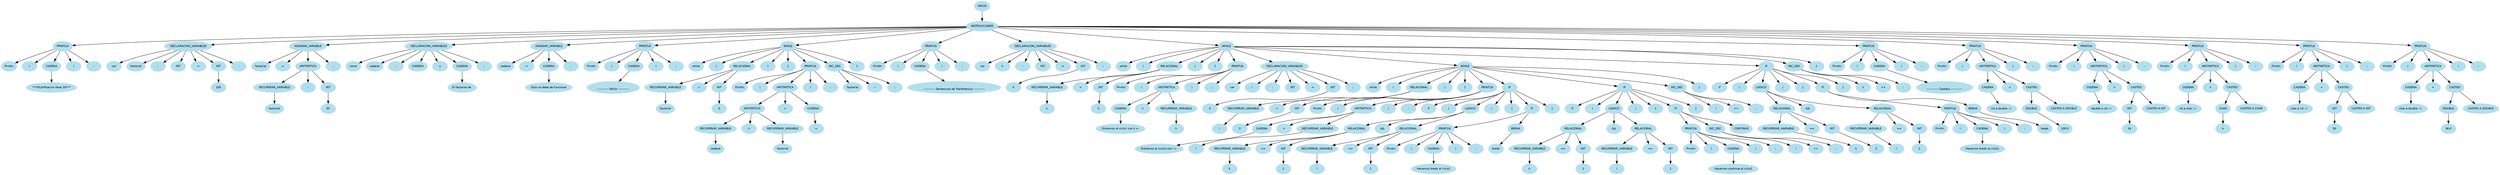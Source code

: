 digraph arbolAST{
node [shape=oval, style=filled, color=lightblue2, fontname=Helvetica, fontsize=10];
edge [fontname=Helvetica, fontsize=10];
n0[label="INICIO"];
n1[label="INSTRUCCIONES"];
n0 -> n1;
n2[label="PRINTLN"];
n1 -> n2;
n3[label="Println"];
n2 -> n3;
n4[label="("];
n2 -> n4;
n5[label="CADENA"];
n2 -> n5;
n6[label="***\t\tCalificacion Fase 1\t\t***"];
n5 -> n6;
n7[label=")"];
n2 -> n7;
n8[label=";"];
n2 -> n8;
n9[label="DECLARACION_VARIABLES"];
n1 -> n9;
n10[label="var"];
n9 -> n10;
n11[label="factorial"];
n9 -> n11;
n12[label=":"];
n9 -> n12;
n13[label="INT"];
n9 -> n13;
n14[label="="];
n9 -> n14;
n15[label="INT"];
n9 -> n15;
n16[label="100"];
n15 -> n16;
n17[label=";"];
n9 -> n17;
n18[label="ASIGNAR_VARIABLE"];
n1 -> n18;
n19[label="factorial"];
n18 -> n19;
n20[label="="];
n18 -> n20;
n21[label="ARITMETICA"];
n18 -> n21;
n22[label="RECUPERAR_VARIABLE"];
n21 -> n22;
n23[label="factorial"];
n22 -> n23;
n24[label="-"];
n21 -> n24;
n25[label="INT"];
n21 -> n25;
n26[label="93"];
n25 -> n26;
n27[label=";"];
n18 -> n27;
n28[label="DECLARACION_VARIABLES"];
n1 -> n28;
n29[label="const"];
n28 -> n29;
n30[label="cadena"];
n28 -> n30;
n31[label=":"];
n28 -> n31;
n32[label="CADENA"];
n28 -> n32;
n33[label="="];
n28 -> n33;
n34[label="CADENA"];
n28 -> n34;
n35[label="El factorial de "];
n34 -> n35;
n36[label=";"];
n28 -> n36;
n37[label="ASIGNAR_VARIABLE"];
n1 -> n37;
n38[label="cadena"];
n37 -> n38;
n39[label="="];
n37 -> n39;
n40[label="CADENA"];
n37 -> n40;
n41[label="Esto no debe de funcionar"];
n40 -> n41;
n42[label=";"];
n37 -> n42;
n43[label="PRINTLN"];
n1 -> n43;
n44[label="Println"];
n43 -> n44;
n45[label="("];
n43 -> n45;
n46[label="CADENA"];
n43 -> n46;
n47[label="\n----------- While -----------"];
n46 -> n47;
n48[label=")"];
n43 -> n48;
n49[label=";"];
n43 -> n49;
n50[label="WHILE"];
n1 -> n50;
n51[label="while"];
n50 -> n51;
n52[label="("];
n50 -> n52;
n53[label="RELACIONAL"];
n50 -> n53;
n54[label="RECUPERAR_VARIABLE"];
n53 -> n54;
n55[label="factorial"];
n54 -> n55;
n56[label=">"];
n53 -> n56;
n57[label="INT"];
n53 -> n57;
n58[label="0"];
n57 -> n58;
n59[label=")"];
n50 -> n59;
n60[label="{"];
n50 -> n60;
n61[label="PRINTLN"];
n50 -> n61;
n62[label="Println"];
n61 -> n62;
n63[label="("];
n61 -> n63;
n64[label="ARITMETICA"];
n61 -> n64;
n65[label="ARITMETICA"];
n64 -> n65;
n66[label="RECUPERAR_VARIABLE"];
n65 -> n66;
n67[label="cadena"];
n66 -> n67;
n68[label="+"];
n65 -> n68;
n69[label="RECUPERAR_VARIABLE"];
n65 -> n69;
n70[label="factorial"];
n69 -> n70;
n71[label="+"];
n64 -> n71;
n72[label="CADENA"];
n64 -> n72;
n73[label=" = "];
n72 -> n73;
n74[label=")"];
n61 -> n74;
n75[label=";"];
n61 -> n75;
n76[label="INC_DEC"];
n50 -> n76;
n77[label="factorial"];
n76 -> n77;
n78[label="--"];
n76 -> n78;
n79[label=";"];
n76 -> n79;
n80[label="}"];
n50 -> n80;
n81[label="PRINTLN"];
n1 -> n81;
n82[label="Println"];
n81 -> n82;
n83[label="("];
n81 -> n83;
n84[label="CADENA"];
n81 -> n84;
n85[label="\n----------- Sentencias de Tranferencia -----------"];
n84 -> n85;
n86[label=")"];
n81 -> n86;
n87[label=";"];
n81 -> n87;
n88[label="DECLARACION_VARIABLES"];
n1 -> n88;
n89[label="var"];
n88 -> n89;
n90[label="k"];
n88 -> n90;
n91[label=":"];
n88 -> n91;
n92[label="INT"];
n88 -> n92;
n93[label="="];
n88 -> n93;
n94[label="INT"];
n88 -> n94;
n95[label="0"];
n94 -> n95;
n96[label=";"];
n88 -> n96;
n97[label="WHILE"];
n1 -> n97;
n98[label="while"];
n97 -> n98;
n99[label="("];
n97 -> n99;
n100[label="RELACIONAL"];
n97 -> n100;
n101[label="RECUPERAR_VARIABLE"];
n100 -> n101;
n102[label="k"];
n101 -> n102;
n103[label="<"];
n100 -> n103;
n104[label="INT"];
n100 -> n104;
n105[label="3"];
n104 -> n105;
n106[label=")"];
n97 -> n106;
n107[label="{"];
n97 -> n107;
n108[label="PRINTLN"];
n97 -> n108;
n109[label="Println"];
n108 -> n109;
n110[label="("];
n108 -> n110;
n111[label="ARITMETICA"];
n108 -> n111;
n112[label="CADENA"];
n111 -> n112;
n113[label="Entramos al ciclo1 con k = "];
n112 -> n113;
n114[label="+"];
n111 -> n114;
n115[label="RECUPERAR_VARIABLE"];
n111 -> n115;
n116[label="k"];
n115 -> n116;
n117[label=")"];
n108 -> n117;
n118[label=";"];
n108 -> n118;
n119[label="DECLARACION_VARIABLES"];
n97 -> n119;
n120[label="var"];
n119 -> n120;
n121[label="l"];
n119 -> n121;
n122[label=":"];
n119 -> n122;
n123[label="INT"];
n119 -> n123;
n124[label="="];
n119 -> n124;
n125[label="INT"];
n119 -> n125;
n126[label="3"];
n125 -> n126;
n127[label=";"];
n119 -> n127;
n128[label="WHILE"];
n97 -> n128;
n129[label="while"];
n128 -> n129;
n130[label="("];
n128 -> n130;
n131[label="RELACIONAL"];
n128 -> n131;
n132[label="RECUPERAR_VARIABLE"];
n131 -> n132;
n133[label="l"];
n132 -> n133;
n134[label="<"];
n131 -> n134;
n135[label="INT"];
n131 -> n135;
n136[label="3"];
n135 -> n136;
n137[label=")"];
n128 -> n137;
n138[label="{"];
n128 -> n138;
n139[label="PRINTLN"];
n128 -> n139;
n140[label="Println"];
n139 -> n140;
n141[label="("];
n139 -> n141;
n142[label="ARITMETICA"];
n139 -> n142;
n143[label="CADENA"];
n142 -> n143;
n144[label="Entramos al ciclo2 con l = "];
n143 -> n144;
n145[label="+"];
n142 -> n145;
n146[label="RECUPERAR_VARIABLE"];
n142 -> n146;
n147[label="l"];
n146 -> n147;
n148[label=")"];
n139 -> n148;
n149[label=";"];
n139 -> n149;
n150[label="IF"];
n128 -> n150;
n151[label="if"];
n150 -> n151;
n152[label="("];
n150 -> n152;
n153[label="LOGICO"];
n150 -> n153;
n154[label="RELACIONAL"];
n153 -> n154;
n155[label="RECUPERAR_VARIABLE"];
n154 -> n155;
n156[label="k"];
n155 -> n156;
n157[label="=="];
n154 -> n157;
n158[label="INT"];
n154 -> n158;
n159[label="1"];
n158 -> n159;
n160[label="&&"];
n153 -> n160;
n161[label="RELACIONAL"];
n153 -> n161;
n162[label="RECUPERAR_VARIABLE"];
n161 -> n162;
n163[label="l"];
n162 -> n163;
n164[label="=="];
n161 -> n164;
n165[label="INT"];
n161 -> n165;
n166[label="1"];
n165 -> n166;
n167[label=")"];
n150 -> n167;
n168[label="{"];
n150 -> n168;
n169[label="IF"];
n150 -> n169;
n170[label="PRINTLN"];
n169 -> n170;
n171[label="Println"];
n170 -> n171;
n172[label="("];
n170 -> n172;
n173[label="CADENA"];
n170 -> n173;
n174[label="Hacemos break al ciclo2"];
n173 -> n174;
n175[label=")"];
n170 -> n175;
n176[label=";"];
n170 -> n176;
n177[label="BREAK"];
n169 -> n177;
n178[label="break"];
n177 -> n178;
n179[label="}"];
n150 -> n179;
n180[label="IF"];
n128 -> n180;
n181[label="if"];
n180 -> n181;
n182[label="("];
n180 -> n182;
n183[label="LOGICO"];
n180 -> n183;
n184[label="RELACIONAL"];
n183 -> n184;
n185[label="RECUPERAR_VARIABLE"];
n184 -> n185;
n186[label="k"];
n185 -> n186;
n187[label="=="];
n184 -> n187;
n188[label="INT"];
n184 -> n188;
n189[label="2"];
n188 -> n189;
n190[label="&&"];
n183 -> n190;
n191[label="RELACIONAL"];
n183 -> n191;
n192[label="RECUPERAR_VARIABLE"];
n191 -> n192;
n193[label="l"];
n192 -> n193;
n194[label="=="];
n191 -> n194;
n195[label="INT"];
n191 -> n195;
n196[label="1"];
n195 -> n196;
n197[label=")"];
n180 -> n197;
n198[label="{"];
n180 -> n198;
n199[label="IF"];
n180 -> n199;
n200[label="PRINTLN"];
n199 -> n200;
n201[label="Println"];
n200 -> n201;
n202[label="("];
n200 -> n202;
n203[label="CADENA"];
n200 -> n203;
n204[label="Hacemos continue al ciclo2"];
n203 -> n204;
n205[label=")"];
n200 -> n205;
n206[label=";"];
n200 -> n206;
n207[label="INC_DEC"];
n199 -> n207;
n208[label="l"];
n207 -> n208;
n209[label="++"];
n207 -> n209;
n210[label=";"];
n207 -> n210;
n211[label="CONTINUE"];
n199 -> n211;
n212[label="}"];
n180 -> n212;
n213[label="INC_DEC"];
n128 -> n213;
n214[label="l"];
n213 -> n214;
n215[label="++"];
n213 -> n215;
n216[label=";"];
n213 -> n216;
n217[label="}"];
n128 -> n217;
n218[label="IF"];
n97 -> n218;
n219[label="if"];
n218 -> n219;
n220[label="("];
n218 -> n220;
n221[label="LOGICO"];
n218 -> n221;
n222[label="RELACIONAL"];
n221 -> n222;
n223[label="RECUPERAR_VARIABLE"];
n222 -> n223;
n224[label="k"];
n223 -> n224;
n225[label="=="];
n222 -> n225;
n226[label="INT"];
n222 -> n226;
n227[label="2"];
n226 -> n227;
n228[label="&&"];
n221 -> n228;
n229[label="RELACIONAL"];
n221 -> n229;
n230[label="RECUPERAR_VARIABLE"];
n229 -> n230;
n231[label="l"];
n230 -> n231;
n232[label="=="];
n229 -> n232;
n233[label="INT"];
n229 -> n233;
n234[label="2"];
n233 -> n234;
n235[label=")"];
n218 -> n235;
n236[label="{"];
n218 -> n236;
n237[label="IF"];
n218 -> n237;
n238[label="PRINTLN"];
n237 -> n238;
n239[label="Println"];
n238 -> n239;
n240[label="("];
n238 -> n240;
n241[label="CADENA"];
n238 -> n241;
n242[label="Hacemos break al ciclo1"];
n241 -> n242;
n243[label=")"];
n238 -> n243;
n244[label=";"];
n238 -> n244;
n245[label="BREAK"];
n237 -> n245;
n246[label="break"];
n245 -> n246;
n247[label="}"];
n218 -> n247;
n248[label="INC_DEC"];
n97 -> n248;
n249[label="k"];
n248 -> n249;
n250[label="++"];
n248 -> n250;
n251[label=";"];
n248 -> n251;
n252[label="}"];
n97 -> n252;
n253[label="PRINTLN"];
n1 -> n253;
n254[label="Println"];
n253 -> n254;
n255[label="("];
n253 -> n255;
n256[label="CADENA"];
n253 -> n256;
n257[label="\n----------- Casteos -----------"];
n256 -> n257;
n258[label=")"];
n253 -> n258;
n259[label=";"];
n253 -> n259;
n260[label="PRINTLN"];
n1 -> n260;
n261[label="Println"];
n260 -> n261;
n262[label="("];
n260 -> n262;
n263[label="ARITMETICA"];
n260 -> n263;
n264[label="CADENA"];
n263 -> n264;
n265[label="int a double -> "];
n264 -> n265;
n266[label="+"];
n263 -> n266;
n267[label="CASTEO"];
n263 -> n267;
n268[label="DOUBLE"];
n267 -> n268;
n269[label="100.0"];
n268 -> n269;
n270[label="CASTEO A DOUBLE"];
n267 -> n270;
n271[label=")"];
n260 -> n271;
n272[label=";"];
n260 -> n272;
n273[label="PRINTLN"];
n1 -> n273;
n274[label="Println"];
n273 -> n274;
n275[label="("];
n273 -> n275;
n276[label="ARITMETICA"];
n273 -> n276;
n277[label="CADENA"];
n276 -> n277;
n278[label="double a int -> "];
n277 -> n278;
n279[label="+"];
n276 -> n279;
n280[label="CASTEO"];
n276 -> n280;
n281[label="INT"];
n280 -> n281;
n282[label="16"];
n281 -> n282;
n283[label="CASTEO A INT"];
n280 -> n283;
n284[label=")"];
n273 -> n284;
n285[label=";"];
n273 -> n285;
n286[label="PRINTLN"];
n1 -> n286;
n287[label="Println"];
n286 -> n287;
n288[label="("];
n286 -> n288;
n289[label="ARITMETICA"];
n286 -> n289;
n290[label="CADENA"];
n289 -> n290;
n291[label="int a char -> "];
n290 -> n291;
n292[label="+"];
n289 -> n292;
n293[label="CASTEO"];
n289 -> n293;
n294[label="CHAR"];
n293 -> n294;
n295[label="b"];
n294 -> n295;
n296[label="CASTEO A CHAR"];
n293 -> n296;
n297[label=")"];
n286 -> n297;
n298[label=";"];
n286 -> n298;
n299[label="PRINTLN"];
n1 -> n299;
n300[label="Println"];
n299 -> n300;
n301[label="("];
n299 -> n301;
n302[label="ARITMETICA"];
n299 -> n302;
n303[label="CADENA"];
n302 -> n303;
n304[label="char a int -> "];
n303 -> n304;
n305[label="+"];
n302 -> n305;
n306[label="CASTEO"];
n302 -> n306;
n307[label="INT"];
n306 -> n307;
n308[label="50"];
n307 -> n308;
n309[label="CASTEO A INT"];
n306 -> n309;
n310[label=")"];
n299 -> n310;
n311[label=";"];
n299 -> n311;
n312[label="PRINTLN"];
n1 -> n312;
n313[label="Println"];
n312 -> n313;
n314[label="("];
n312 -> n314;
n315[label="ARITMETICA"];
n312 -> n315;
n316[label="CADENA"];
n315 -> n316;
n317[label="char a double -> "];
n316 -> n317;
n318[label="+"];
n315 -> n318;
n319[label="CASTEO"];
n315 -> n319;
n320[label="DOUBLE"];
n319 -> n320;
n321[label="36.0"];
n320 -> n321;
n322[label="CASTEO A DOUBLE"];
n319 -> n322;
n323[label=")"];
n312 -> n323;
n324[label=";"];
n312 -> n324;
}